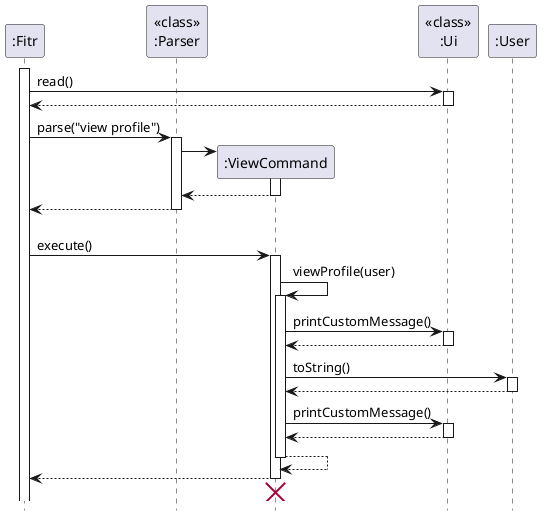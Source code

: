@startuml
skinparam Shadowing false

participant ":Fitr"
participant "<<class>>\n:Parser"
participant ":ViewCommand"

activate ":Fitr"
":Fitr" -> "<<class>>\n:Ui" : read()
activate "<<class>>\n:Ui"
return
":Fitr" -> "<<class>>\n:Parser" ++ : parse("view profile")

create ":ViewCommand"
"<<class>>\n:Parser" -> ":ViewCommand" ++
return

return

'To position the delete symbol below activation bar
"<<class>>\n:Parser" -[hidden]-> ":ViewCommand"

":Fitr"->":ViewCommand" : execute()
activate ":ViewCommand"

":ViewCommand" -> ":ViewCommand" ++ : viewProfile(user)
":ViewCommand" -> "<<class>>\n:Ui" : printCustomMessage()
activate "<<class>>\n:Ui"
return

":ViewCommand" -> ":User" : toString()
activate ":User"
return

":ViewCommand" -> "<<class>>\n:Ui" : printCustomMessage()
activate "<<class>>\n:Ui"
return

return
return

'To position the delete symbol below activation bar
":Fitr" -[hidden]-> ":ViewCommand"
destroy ":ViewCommand"



hide footbox
@enduml